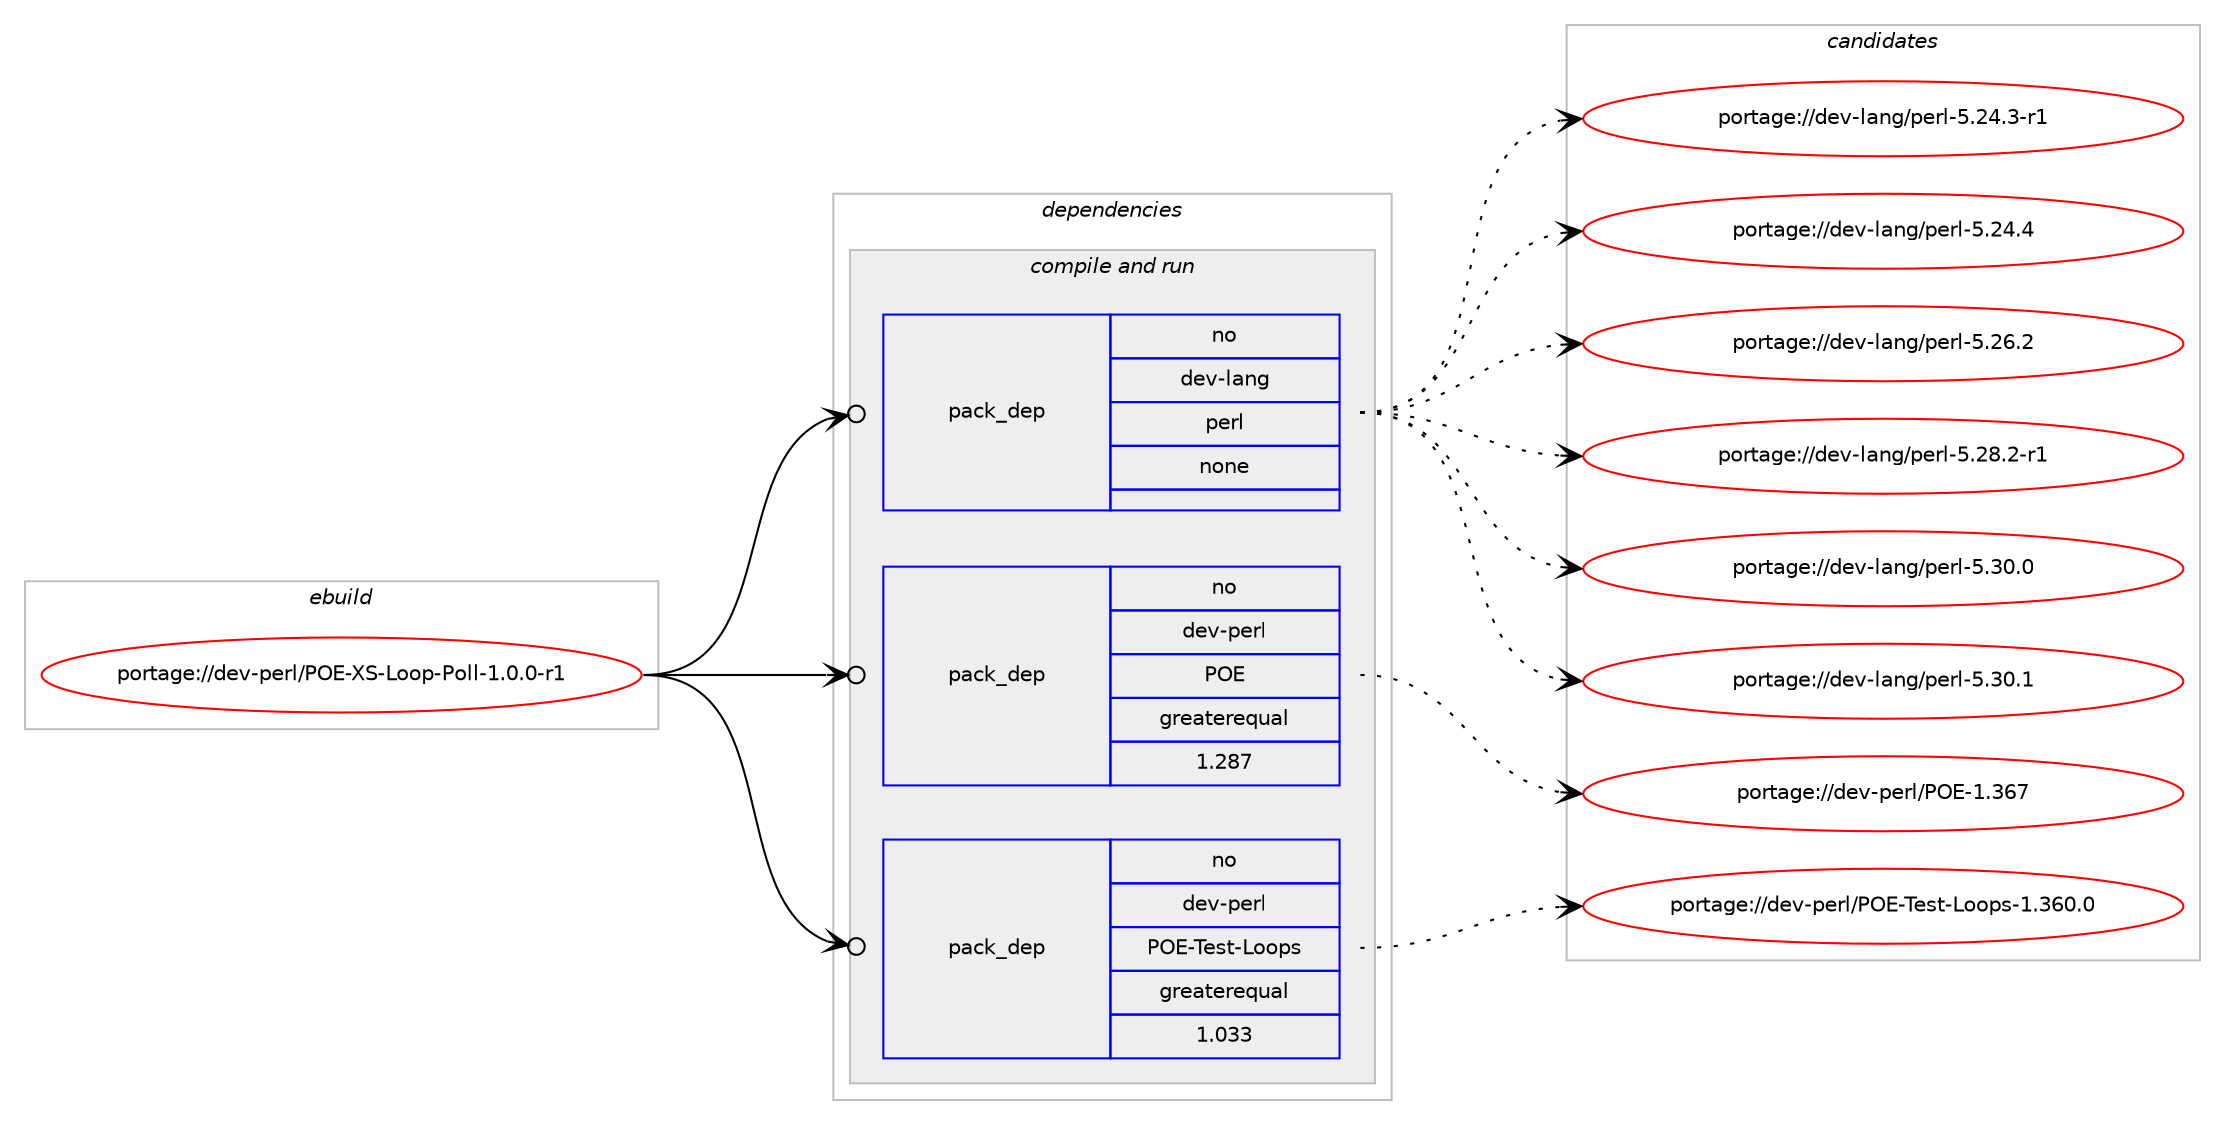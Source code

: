 digraph prolog {

# *************
# Graph options
# *************

newrank=true;
concentrate=true;
compound=true;
graph [rankdir=LR,fontname=Helvetica,fontsize=10,ranksep=1.5];#, ranksep=2.5, nodesep=0.2];
edge  [arrowhead=vee];
node  [fontname=Helvetica,fontsize=10];

# **********
# The ebuild
# **********

subgraph cluster_leftcol {
color=gray;
rank=same;
label=<<i>ebuild</i>>;
id [label="portage://dev-perl/POE-XS-Loop-Poll-1.0.0-r1", color=red, width=4, href="../dev-perl/POE-XS-Loop-Poll-1.0.0-r1.svg"];
}

# ****************
# The dependencies
# ****************

subgraph cluster_midcol {
color=gray;
label=<<i>dependencies</i>>;
subgraph cluster_compile {
fillcolor="#eeeeee";
style=filled;
label=<<i>compile</i>>;
}
subgraph cluster_compileandrun {
fillcolor="#eeeeee";
style=filled;
label=<<i>compile and run</i>>;
subgraph pack92046 {
dependency118681 [label=<<TABLE BORDER="0" CELLBORDER="1" CELLSPACING="0" CELLPADDING="4" WIDTH="220"><TR><TD ROWSPAN="6" CELLPADDING="30">pack_dep</TD></TR><TR><TD WIDTH="110">no</TD></TR><TR><TD>dev-lang</TD></TR><TR><TD>perl</TD></TR><TR><TD>none</TD></TR><TR><TD></TD></TR></TABLE>>, shape=none, color=blue];
}
id:e -> dependency118681:w [weight=20,style="solid",arrowhead="odotvee"];
subgraph pack92047 {
dependency118682 [label=<<TABLE BORDER="0" CELLBORDER="1" CELLSPACING="0" CELLPADDING="4" WIDTH="220"><TR><TD ROWSPAN="6" CELLPADDING="30">pack_dep</TD></TR><TR><TD WIDTH="110">no</TD></TR><TR><TD>dev-perl</TD></TR><TR><TD>POE</TD></TR><TR><TD>greaterequal</TD></TR><TR><TD>1.287</TD></TR></TABLE>>, shape=none, color=blue];
}
id:e -> dependency118682:w [weight=20,style="solid",arrowhead="odotvee"];
subgraph pack92048 {
dependency118683 [label=<<TABLE BORDER="0" CELLBORDER="1" CELLSPACING="0" CELLPADDING="4" WIDTH="220"><TR><TD ROWSPAN="6" CELLPADDING="30">pack_dep</TD></TR><TR><TD WIDTH="110">no</TD></TR><TR><TD>dev-perl</TD></TR><TR><TD>POE-Test-Loops</TD></TR><TR><TD>greaterequal</TD></TR><TR><TD>1.033</TD></TR></TABLE>>, shape=none, color=blue];
}
id:e -> dependency118683:w [weight=20,style="solid",arrowhead="odotvee"];
}
subgraph cluster_run {
fillcolor="#eeeeee";
style=filled;
label=<<i>run</i>>;
}
}

# **************
# The candidates
# **************

subgraph cluster_choices {
rank=same;
color=gray;
label=<<i>candidates</i>>;

subgraph choice92046 {
color=black;
nodesep=1;
choiceportage100101118451089711010347112101114108455346505246514511449 [label="portage://dev-lang/perl-5.24.3-r1", color=red, width=4,href="../dev-lang/perl-5.24.3-r1.svg"];
choiceportage10010111845108971101034711210111410845534650524652 [label="portage://dev-lang/perl-5.24.4", color=red, width=4,href="../dev-lang/perl-5.24.4.svg"];
choiceportage10010111845108971101034711210111410845534650544650 [label="portage://dev-lang/perl-5.26.2", color=red, width=4,href="../dev-lang/perl-5.26.2.svg"];
choiceportage100101118451089711010347112101114108455346505646504511449 [label="portage://dev-lang/perl-5.28.2-r1", color=red, width=4,href="../dev-lang/perl-5.28.2-r1.svg"];
choiceportage10010111845108971101034711210111410845534651484648 [label="portage://dev-lang/perl-5.30.0", color=red, width=4,href="../dev-lang/perl-5.30.0.svg"];
choiceportage10010111845108971101034711210111410845534651484649 [label="portage://dev-lang/perl-5.30.1", color=red, width=4,href="../dev-lang/perl-5.30.1.svg"];
dependency118681:e -> choiceportage100101118451089711010347112101114108455346505246514511449:w [style=dotted,weight="100"];
dependency118681:e -> choiceportage10010111845108971101034711210111410845534650524652:w [style=dotted,weight="100"];
dependency118681:e -> choiceportage10010111845108971101034711210111410845534650544650:w [style=dotted,weight="100"];
dependency118681:e -> choiceportage100101118451089711010347112101114108455346505646504511449:w [style=dotted,weight="100"];
dependency118681:e -> choiceportage10010111845108971101034711210111410845534651484648:w [style=dotted,weight="100"];
dependency118681:e -> choiceportage10010111845108971101034711210111410845534651484649:w [style=dotted,weight="100"];
}
subgraph choice92047 {
color=black;
nodesep=1;
choiceportage1001011184511210111410847807969454946515455 [label="portage://dev-perl/POE-1.367", color=red, width=4,href="../dev-perl/POE-1.367.svg"];
dependency118682:e -> choiceportage1001011184511210111410847807969454946515455:w [style=dotted,weight="100"];
}
subgraph choice92048 {
color=black;
nodesep=1;
choiceportage1001011184511210111410847807969458410111511645761111111121154549465154484648 [label="portage://dev-perl/POE-Test-Loops-1.360.0", color=red, width=4,href="../dev-perl/POE-Test-Loops-1.360.0.svg"];
dependency118683:e -> choiceportage1001011184511210111410847807969458410111511645761111111121154549465154484648:w [style=dotted,weight="100"];
}
}

}
